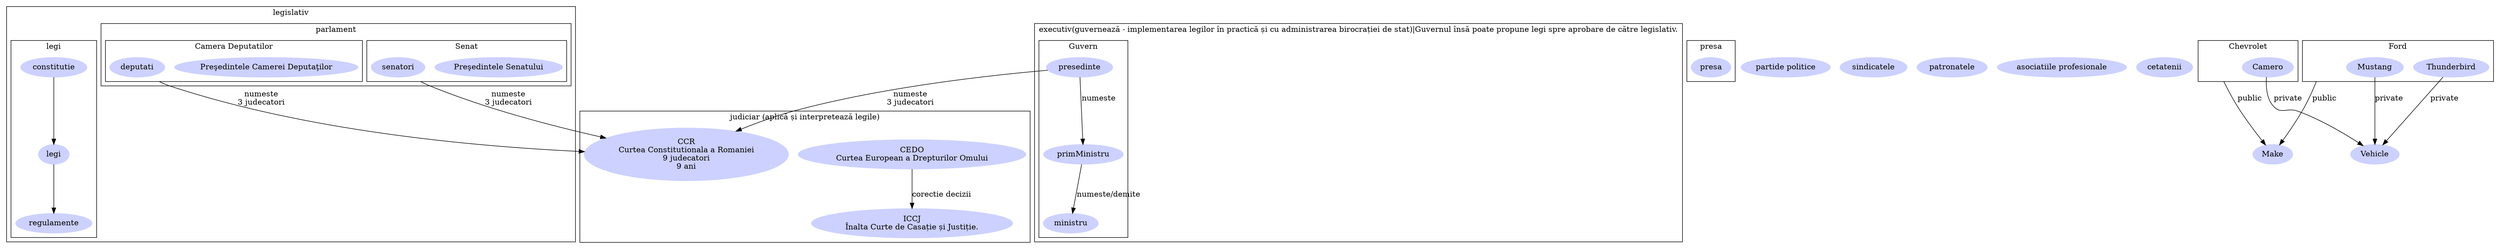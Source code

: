 digraph G {
  compound=true;
  ratio = fill;
	node [style=filled, color="0.650 0.200 1.000"];
  rank="sink"
  rankdir=TB
  subgraph clusterJudiciar {
    label="judiciar (aplică și interpretează legile)"
    CEDO [label="CEDO\nCurtea European a Drepturilor Omului"]
    CCR [label="CCR\nCurtea Constitutionala a Romaniei\n9 judecatori\n9 ani",mandat="9 ani"];
    ICCJ [label="ICCJ\nÎnalta Curte de Casație și Justiție."];
    CEDO->ICCJ [label="corectie decizii"]
  }
  subgraph clusterLegislativ {
    label=legislativ
    subgraph clusterParlament{
      label=parlament
      subgraph clusterDeputati{
        label="Camera Deputatilor"
        "Preşedintele Camerei Deputaţilor"
        deputati
      }
      subgraph clusterSenat{
        label="Senat"
        "Preşedintele Senatului"
        senatori
      }
    }
    subgraph clusterLegi{
      label=legi
      constitutie;
      legi;
      regulamente;
      constitutie->legi;
      legi->regulamente;
    }
  }
  subgraph clusterExecutiv {
    label="executiv(guvernează - implementarea legilor în practică și cu administrarea birocrației de stat)|Guvernul însă poate propune legi spre aprobare de către legislativ."
    presedinte [references="http://www.contributors.ro/dezbatere/despre-o-inertie-politica-si-constitutionala-presedintele-romaniei-parte-a-puterii-executive/"];
    subgraph clusterGuvern {
      label=Guvern
      primMinistru;
      ministru;
      primMinistru->ministru[label="numeste/demite"]
      presedinte->primMinistru[label="numeste"]
    }
  }
  subgraph clusterPresa {
    label=presa
    presa;
  }
  deputati->CCR [label="numeste\n3 judecatori",ltail=clusterDeputati ];
  senatori->CCR [label="numeste\n3 judecatori",ltail=clusterSenat];
  presedinte->CCR [label="numeste\n3 judecatori"];
  
  "partide politice"
  "sindicatele"
  "patronatele"
  "asociatiile profesionale"
  "cetatenii"
  

    subgraph clusterFord {
        label="Ford"
        Ford[shape="none"][style="invis"][label=""];
        Mustang
        Thunderbird
    }
    subgraph clusterChevrolet {
        label="Chevrolet"
        shape="circle"
        Chevrolet[shape="none"][style="invis"][label=""];
        Camero
    }
    Ford -> Make [label="public"][ltail ="clusterFord"];
    Chevrolet -> Make [label="public"][ltail ="clusterChevrolet"];
    Mustang -> Vehicle [label="private"];
    Thunderbird -> Vehicle [label="private"];
    Camero -> Vehicle [label="private"];
}